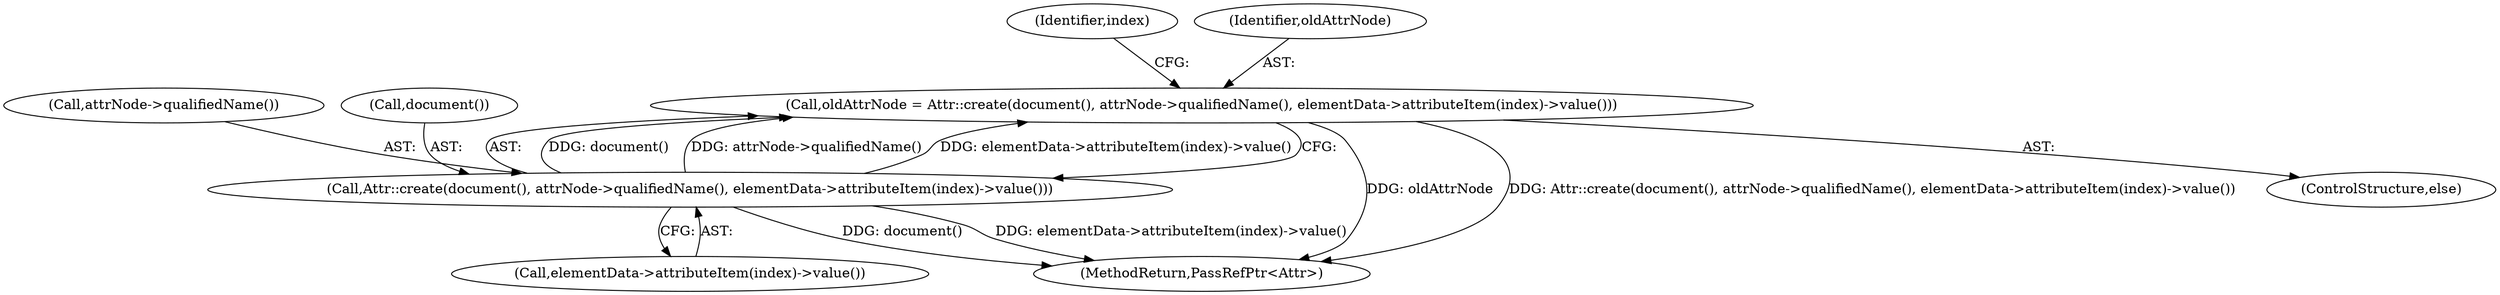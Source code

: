digraph "0_Chrome_4ac8bc08e3306f38a5ab3e551aef6ad43753579c@API" {
"1000154" [label="(Call,oldAttrNode = Attr::create(document(), attrNode->qualifiedName(), elementData->attributeItem(index)->value()))"];
"1000156" [label="(Call,Attr::create(document(), attrNode->qualifiedName(), elementData->attributeItem(index)->value()))"];
"1000158" [label="(Call,attrNode->qualifiedName())"];
"1000153" [label="(ControlStructure,else)"];
"1000156" [label="(Call,Attr::create(document(), attrNode->qualifiedName(), elementData->attributeItem(index)->value()))"];
"1000154" [label="(Call,oldAttrNode = Attr::create(document(), attrNode->qualifiedName(), elementData->attributeItem(index)->value()))"];
"1000173" [label="(MethodReturn,PassRefPtr<Attr>)"];
"1000157" [label="(Call,document())"];
"1000161" [label="(Identifier,index)"];
"1000159" [label="(Call,elementData->attributeItem(index)->value())"];
"1000155" [label="(Identifier,oldAttrNode)"];
"1000154" -> "1000153"  [label="AST: "];
"1000154" -> "1000156"  [label="CFG: "];
"1000155" -> "1000154"  [label="AST: "];
"1000156" -> "1000154"  [label="AST: "];
"1000161" -> "1000154"  [label="CFG: "];
"1000154" -> "1000173"  [label="DDG: oldAttrNode"];
"1000154" -> "1000173"  [label="DDG: Attr::create(document(), attrNode->qualifiedName(), elementData->attributeItem(index)->value())"];
"1000156" -> "1000154"  [label="DDG: document()"];
"1000156" -> "1000154"  [label="DDG: attrNode->qualifiedName()"];
"1000156" -> "1000154"  [label="DDG: elementData->attributeItem(index)->value()"];
"1000156" -> "1000159"  [label="CFG: "];
"1000157" -> "1000156"  [label="AST: "];
"1000158" -> "1000156"  [label="AST: "];
"1000159" -> "1000156"  [label="AST: "];
"1000156" -> "1000173"  [label="DDG: document()"];
"1000156" -> "1000173"  [label="DDG: elementData->attributeItem(index)->value()"];
}
